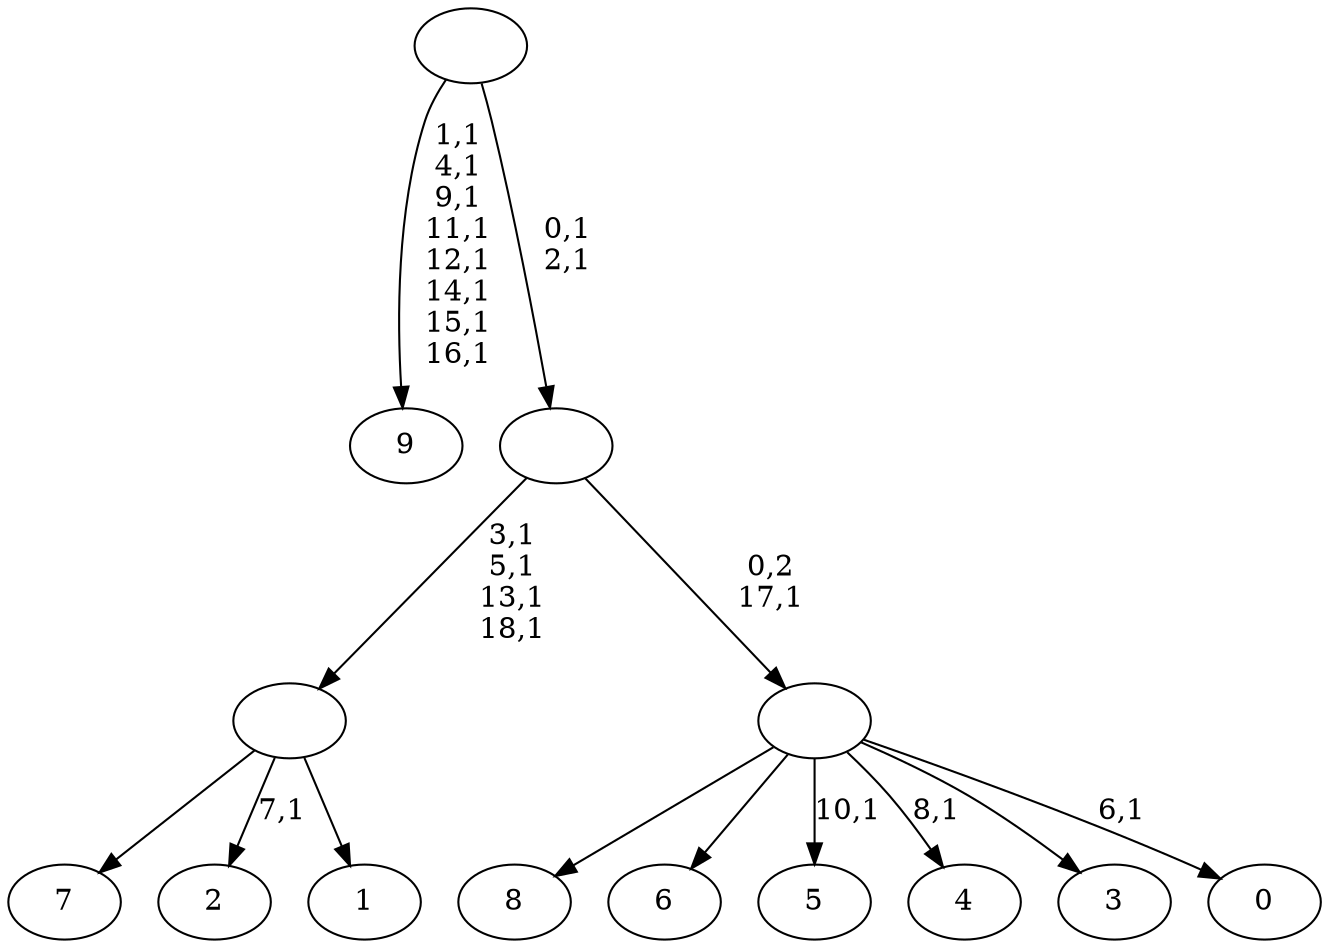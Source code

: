 digraph T {
	29 [label="9"]
	20 [label="8"]
	19 [label="7"]
	18 [label="6"]
	17 [label="5"]
	15 [label="4"]
	13 [label="3"]
	12 [label="2"]
	10 [label="1"]
	9 [label=""]
	5 [label="0"]
	3 [label=""]
	2 [label=""]
	0 [label=""]
	9 -> 12 [label="7,1"]
	9 -> 19 [label=""]
	9 -> 10 [label=""]
	3 -> 5 [label="6,1"]
	3 -> 15 [label="8,1"]
	3 -> 17 [label="10,1"]
	3 -> 20 [label=""]
	3 -> 18 [label=""]
	3 -> 13 [label=""]
	2 -> 9 [label="3,1\n5,1\n13,1\n18,1"]
	2 -> 3 [label="0,2\n17,1"]
	0 -> 2 [label="0,1\n2,1"]
	0 -> 29 [label="1,1\n4,1\n9,1\n11,1\n12,1\n14,1\n15,1\n16,1"]
}
